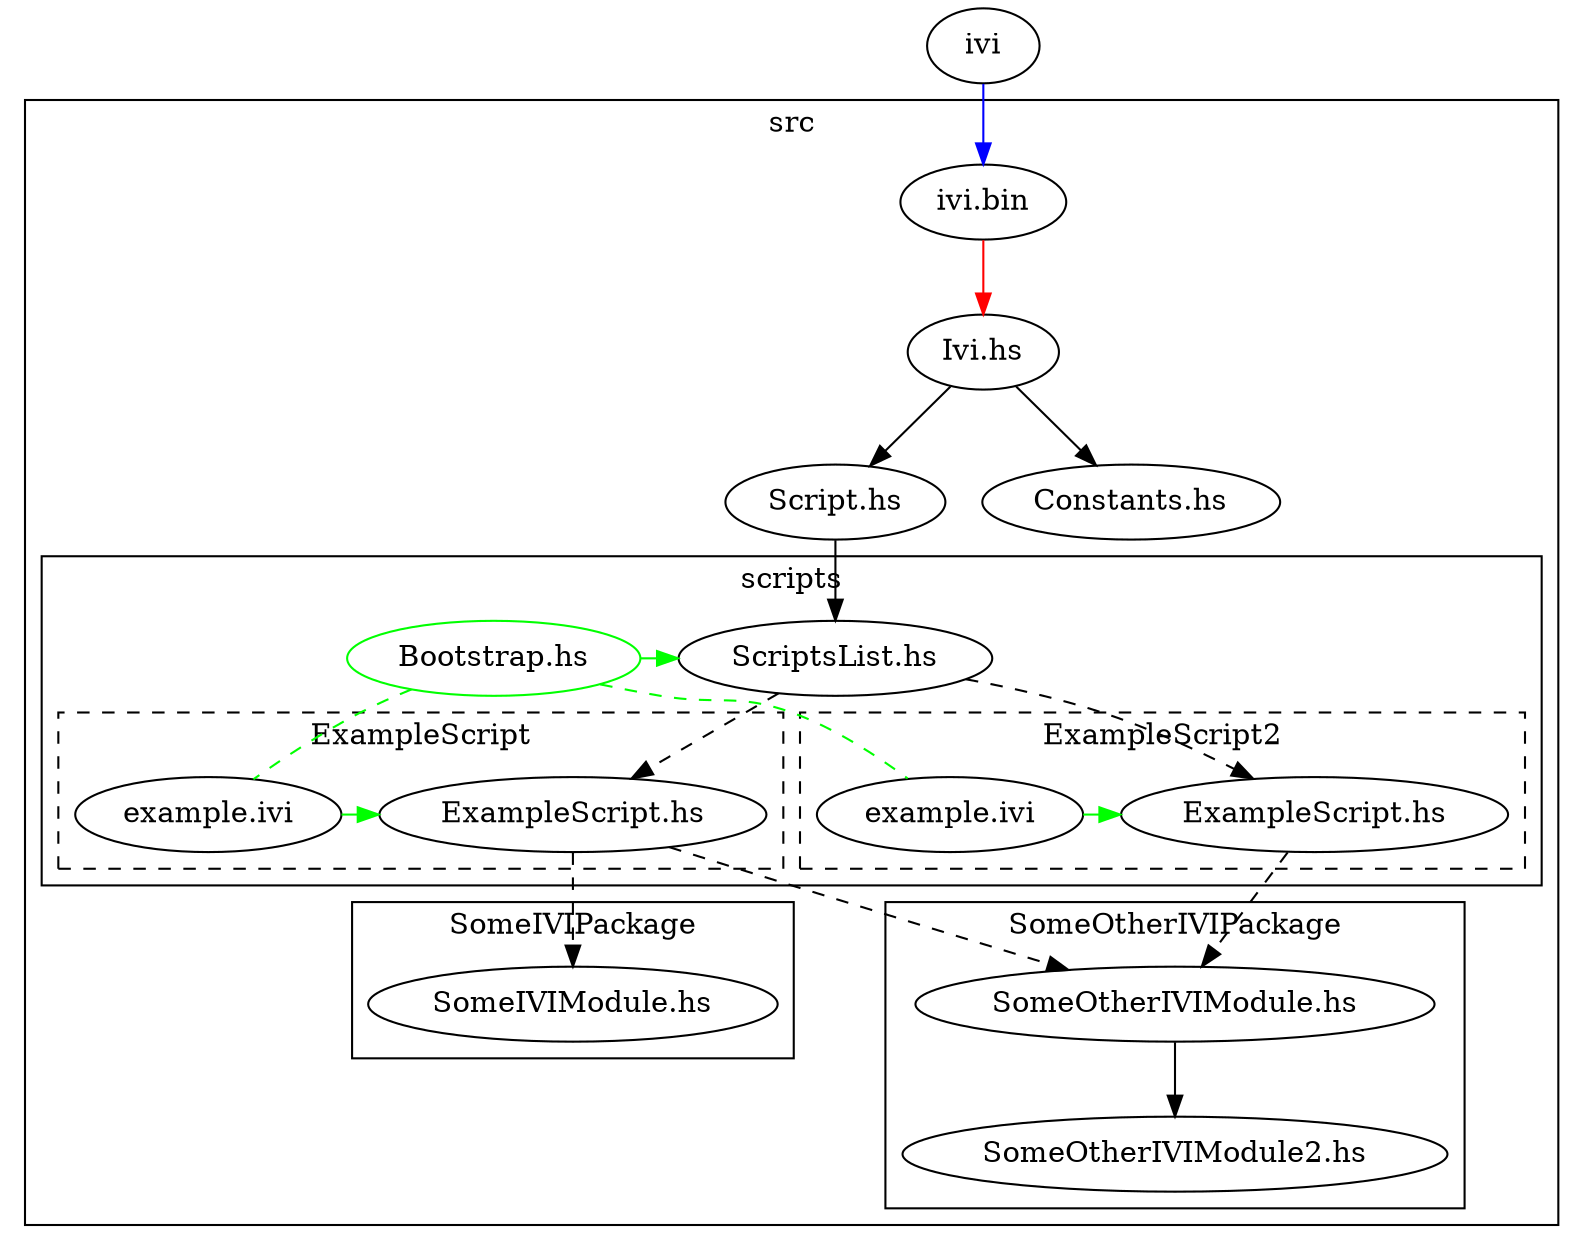 digraph G {
    ivilink [label="ivi"];

    subgraph cluster_src {
        label = "src";
        
        ivibin [label="ivi.bin"];
        
        ivihs [label="Ivi.hs"];
        scripths [label="Script.hs"];
        constantshs [label="Constants.hs"];

        {rank=same scripths constantshs};

        ivihs -> scripths;
        ivihs -> constantshs;

        subgraph cluster_src_scripts {
            label = "scripts";
            scriptslisths [label="ScriptsList.hs"];

            bootstraphs [label="Bootstrap.hs", color="green"];
            bootstraphs -> scriptslisths [color="green"];           

            {rank=same bootstraphs scriptslisths};

            subgraph cluster_src_scripts_examplescript {
                label = "ExampleScript";
                style = "dashed";
                
                examplescripths [label="ExampleScript.hs"];
                ivifile [label="example.ivi"];
                ivifile -> examplescripths [color="green"];
                {rank=same ivifile examplescripths};
            }
            
            subgraph cluster_src_scripts_examplescript2 {
                label = "ExampleScript2";
                style = "dashed";
                
                examplescript2hs [label="ExampleScript.hs"];
                ivifile2 [label="example.ivi"];
                ivifile2 -> examplescript2hs [color="green"];
                {rank=same ivifile2 examplescript2hs};
            }
            scriptslisths -> examplescripths [style="dashed"];
            scriptslisths -> examplescript2hs [style="dashed"];

            
            bootstraphs -> ivifile [color="green",arrowhead ="none",style="dashed"];
            bootstraphs -> ivifile2 [color="green",arrowhead ="none",style="dashed"];

        }
        

        scripths -> scriptslisths;
    
        subgraph cluster_src_ivipackage {
            label = "SomeIVIPackage";
            ivimodule [label="SomeIVIModule.hs"];
        }
        subgraph cluster_src_otherivipackage {
            label = "SomeOtherIVIPackage";
            otherivimodule [label="SomeOtherIVIModule.hs"];
            otherivimodule2 [label="SomeOtherIVIModule2.hs"];
            otherivimodule -> otherivimodule2;
        }
    }
    examplescripths -> ivimodule [style="dashed"];
    examplescripths -> otherivimodule [style="dashed"];
    examplescript2hs -> otherivimodule [style="dashed"];
    ivilink ->ivibin [color="blue"];
    ivibin -> ivihs [color="red"];
}

